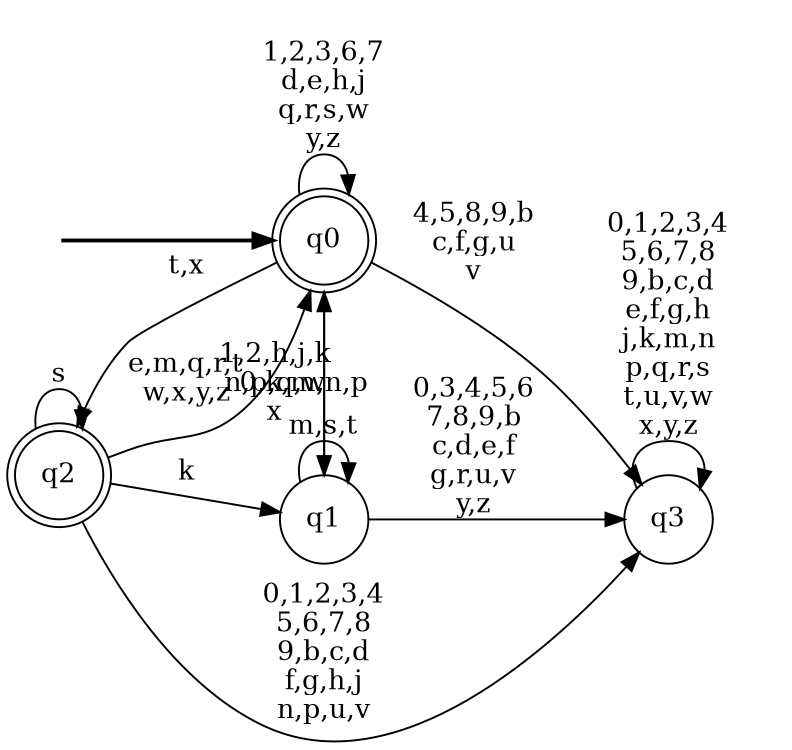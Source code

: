 digraph BlueStar {
__start0 [style = invis, shape = none, label = "", width = 0, height = 0];

rankdir=LR;
size="8,5";

s0 [style="rounded,filled", color="black", fillcolor="white" shape="doublecircle", label="q0"];
s1 [style="filled", color="black", fillcolor="white" shape="circle", label="q1"];
s2 [style="rounded,filled", color="black", fillcolor="white" shape="doublecircle", label="q2"];
s3 [style="filled", color="black", fillcolor="white" shape="circle", label="q3"];
subgraph cluster_main { 
	graph [pad=".75", ranksep="0.15", nodesep="0.15"];
	 style=invis; 
	__start0 -> s0 [penwidth=2];
}
s0 -> s0 [label="1,2,3,6,7\nd,e,h,j\nq,r,s,w\ny,z"];
s0 -> s1 [label="0,k,m,n,p"];
s0 -> s2 [label="t,x"];
s0 -> s3 [label="4,5,8,9,b\nc,f,g,u\nv"];
s1 -> s0 [label="1,2,h,j,k\nn,p,q,w\nx"];
s1 -> s1 [label="m,s,t"];
s1 -> s3 [label="0,3,4,5,6\n7,8,9,b\nc,d,e,f\ng,r,u,v\ny,z"];
s2 -> s0 [label="e,m,q,r,t\nw,x,y,z"];
s2 -> s1 [label="k"];
s2 -> s2 [label="s"];
s2 -> s3 [label="0,1,2,3,4\n5,6,7,8\n9,b,c,d\nf,g,h,j\nn,p,u,v"];
s3 -> s3 [label="0,1,2,3,4\n5,6,7,8\n9,b,c,d\ne,f,g,h\nj,k,m,n\np,q,r,s\nt,u,v,w\nx,y,z"];

}